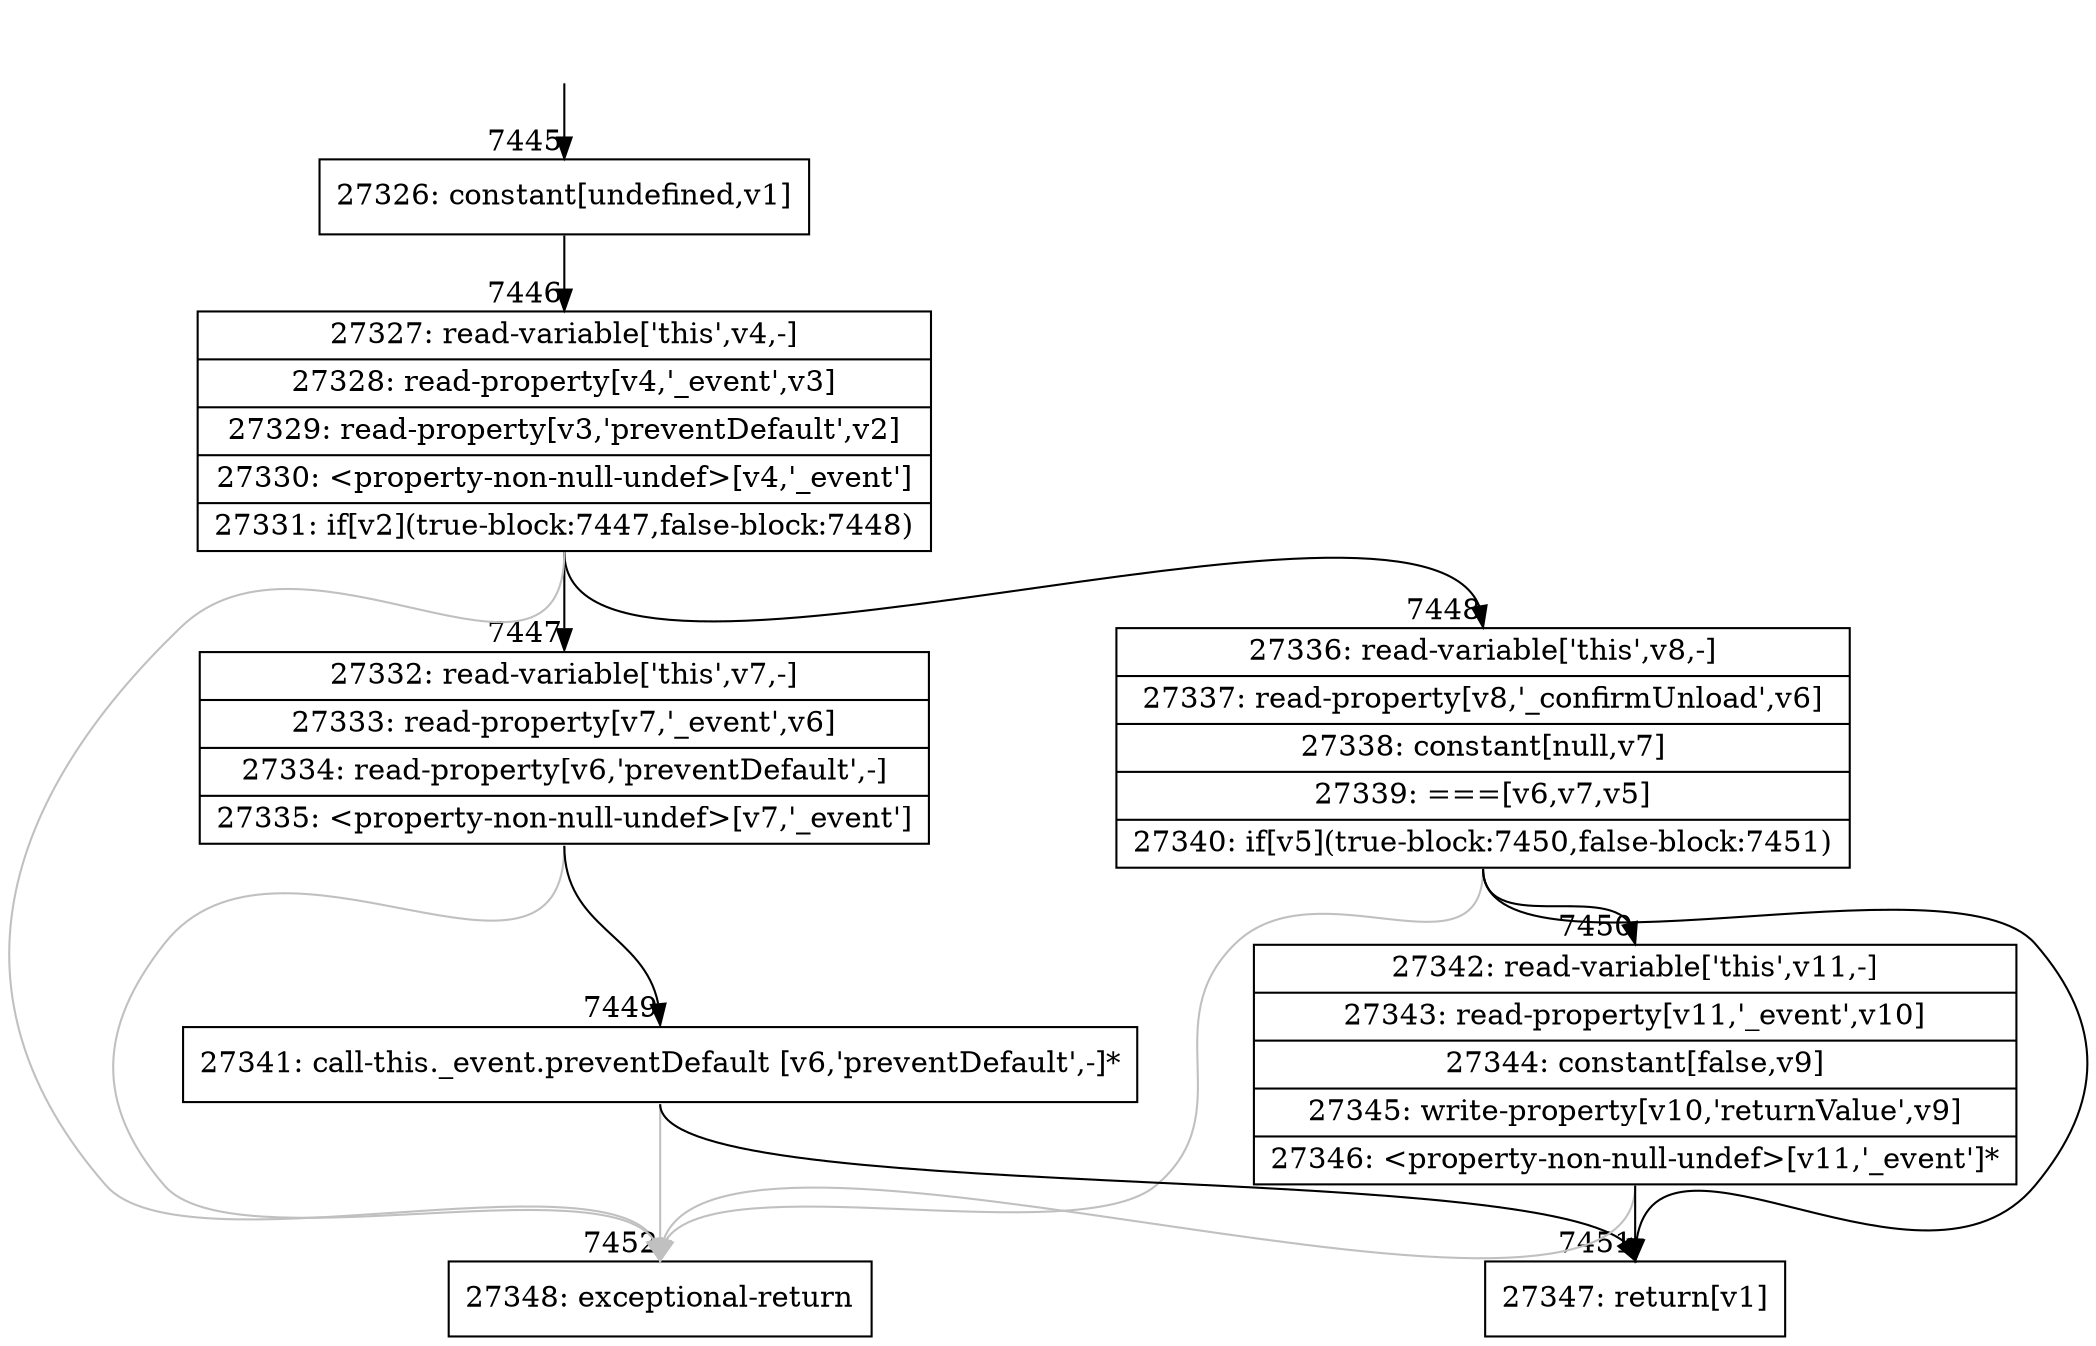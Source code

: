 digraph {
rankdir="TD"
BB_entry488[shape=none,label=""];
BB_entry488 -> BB7445 [tailport=s, headport=n, headlabel="    7445"]
BB7445 [shape=record label="{27326: constant[undefined,v1]}" ] 
BB7445 -> BB7446 [tailport=s, headport=n, headlabel="      7446"]
BB7446 [shape=record label="{27327: read-variable['this',v4,-]|27328: read-property[v4,'_event',v3]|27329: read-property[v3,'preventDefault',v2]|27330: \<property-non-null-undef\>[v4,'_event']|27331: if[v2](true-block:7447,false-block:7448)}" ] 
BB7446 -> BB7447 [tailport=s, headport=n, headlabel="      7447"]
BB7446 -> BB7448 [tailport=s, headport=n, headlabel="      7448"]
BB7446 -> BB7452 [tailport=s, headport=n, color=gray, headlabel="      7452"]
BB7447 [shape=record label="{27332: read-variable['this',v7,-]|27333: read-property[v7,'_event',v6]|27334: read-property[v6,'preventDefault',-]|27335: \<property-non-null-undef\>[v7,'_event']}" ] 
BB7447 -> BB7449 [tailport=s, headport=n, headlabel="      7449"]
BB7447 -> BB7452 [tailport=s, headport=n, color=gray]
BB7448 [shape=record label="{27336: read-variable['this',v8,-]|27337: read-property[v8,'_confirmUnload',v6]|27338: constant[null,v7]|27339: ===[v6,v7,v5]|27340: if[v5](true-block:7450,false-block:7451)}" ] 
BB7448 -> BB7450 [tailport=s, headport=n, headlabel="      7450"]
BB7448 -> BB7451 [tailport=s, headport=n, headlabel="      7451"]
BB7448 -> BB7452 [tailport=s, headport=n, color=gray]
BB7449 [shape=record label="{27341: call-this._event.preventDefault [v6,'preventDefault',-]*}" ] 
BB7449 -> BB7451 [tailport=s, headport=n]
BB7449 -> BB7452 [tailport=s, headport=n, color=gray]
BB7450 [shape=record label="{27342: read-variable['this',v11,-]|27343: read-property[v11,'_event',v10]|27344: constant[false,v9]|27345: write-property[v10,'returnValue',v9]|27346: \<property-non-null-undef\>[v11,'_event']*}" ] 
BB7450 -> BB7451 [tailport=s, headport=n]
BB7450 -> BB7452 [tailport=s, headport=n, color=gray]
BB7451 [shape=record label="{27347: return[v1]}" ] 
BB7452 [shape=record label="{27348: exceptional-return}" ] 
//#$~ 5253
}
